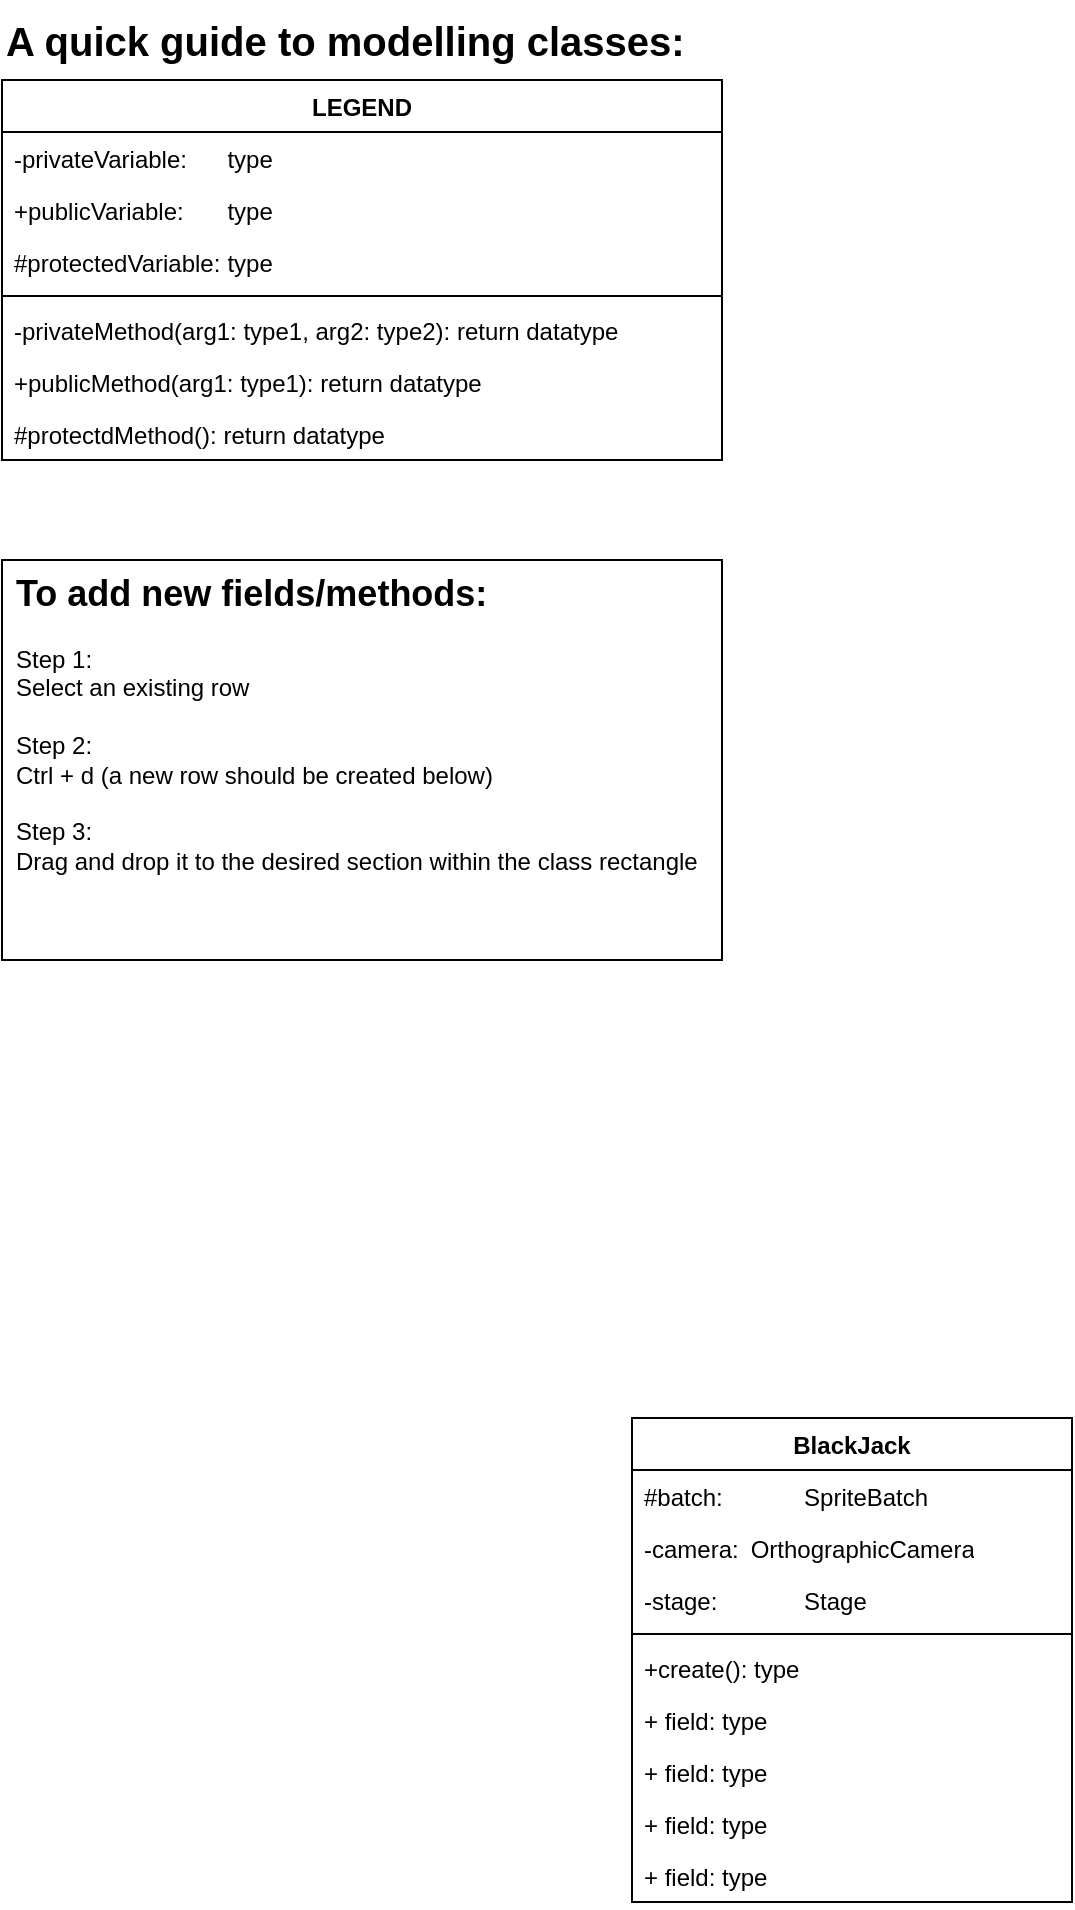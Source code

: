 <mxfile version="23.1.1" type="github">
  <diagram name="Page-1" id="Page-1">
    <mxGraphModel dx="566" dy="1899" grid="1" gridSize="10" guides="1" tooltips="1" connect="1" arrows="1" fold="1" page="1" pageScale="1" pageWidth="850" pageHeight="1100" math="0" shadow="0">
      <root>
        <mxCell id="0" />
        <mxCell id="1" parent="0" />
        <mxCell id="ZwjxmLsWONRCJk5sENwH-82" value="BlackJack" style="swimlane;fontStyle=1;align=center;verticalAlign=top;childLayout=stackLayout;horizontal=1;startSize=26;horizontalStack=0;resizeParent=1;resizeParentMax=0;resizeLast=0;collapsible=1;marginBottom=0;whiteSpace=wrap;html=1;" vertex="1" parent="1">
          <mxGeometry x="315" y="429" width="220" height="242" as="geometry" />
        </mxCell>
        <mxCell id="ZwjxmLsWONRCJk5sENwH-83" value="#batch:&lt;span style=&quot;white-space: pre;&quot;&gt;&#x9;&lt;/span&gt;&lt;span style=&quot;white-space: pre;&quot;&gt;&#x9;&lt;/span&gt;SpriteBatch" style="text;strokeColor=none;fillColor=none;align=left;verticalAlign=top;spacingLeft=4;spacingRight=4;overflow=hidden;rotatable=0;points=[[0,0.5],[1,0.5]];portConstraint=eastwest;whiteSpace=wrap;html=1;" vertex="1" parent="ZwjxmLsWONRCJk5sENwH-82">
          <mxGeometry y="26" width="220" height="26" as="geometry" />
        </mxCell>
        <mxCell id="ZwjxmLsWONRCJk5sENwH-85" value="-camera:&lt;span style=&quot;white-space: pre;&quot;&gt;&#x9;&lt;/span&gt;OrthographicCamera" style="text;strokeColor=none;fillColor=none;align=left;verticalAlign=top;spacingLeft=4;spacingRight=4;overflow=hidden;rotatable=0;points=[[0,0.5],[1,0.5]];portConstraint=eastwest;whiteSpace=wrap;html=1;" vertex="1" parent="ZwjxmLsWONRCJk5sENwH-82">
          <mxGeometry y="52" width="220" height="26" as="geometry" />
        </mxCell>
        <mxCell id="ZwjxmLsWONRCJk5sENwH-86" value="-stage:&lt;span style=&quot;white-space: pre;&quot;&gt;&#x9;&lt;/span&gt;&lt;span style=&quot;white-space: pre;&quot;&gt;&#x9;&lt;/span&gt;Stage" style="text;strokeColor=none;fillColor=none;align=left;verticalAlign=top;spacingLeft=4;spacingRight=4;overflow=hidden;rotatable=0;points=[[0,0.5],[1,0.5]];portConstraint=eastwest;whiteSpace=wrap;html=1;" vertex="1" parent="ZwjxmLsWONRCJk5sENwH-82">
          <mxGeometry y="78" width="220" height="26" as="geometry" />
        </mxCell>
        <mxCell id="ZwjxmLsWONRCJk5sENwH-84" value="" style="line;strokeWidth=1;fillColor=none;align=left;verticalAlign=middle;spacingTop=-1;spacingLeft=3;spacingRight=3;rotatable=0;labelPosition=right;points=[];portConstraint=eastwest;strokeColor=inherit;" vertex="1" parent="ZwjxmLsWONRCJk5sENwH-82">
          <mxGeometry y="104" width="220" height="8" as="geometry" />
        </mxCell>
        <mxCell id="ZwjxmLsWONRCJk5sENwH-87" value="+create(): type" style="text;strokeColor=none;fillColor=none;align=left;verticalAlign=top;spacingLeft=4;spacingRight=4;overflow=hidden;rotatable=0;points=[[0,0.5],[1,0.5]];portConstraint=eastwest;whiteSpace=wrap;html=1;" vertex="1" parent="ZwjxmLsWONRCJk5sENwH-82">
          <mxGeometry y="112" width="220" height="26" as="geometry" />
        </mxCell>
        <mxCell id="ZwjxmLsWONRCJk5sENwH-88" value="+ field: type" style="text;strokeColor=none;fillColor=none;align=left;verticalAlign=top;spacingLeft=4;spacingRight=4;overflow=hidden;rotatable=0;points=[[0,0.5],[1,0.5]];portConstraint=eastwest;whiteSpace=wrap;html=1;" vertex="1" parent="ZwjxmLsWONRCJk5sENwH-82">
          <mxGeometry y="138" width="220" height="26" as="geometry" />
        </mxCell>
        <mxCell id="ZwjxmLsWONRCJk5sENwH-89" value="+ field: type" style="text;strokeColor=none;fillColor=none;align=left;verticalAlign=top;spacingLeft=4;spacingRight=4;overflow=hidden;rotatable=0;points=[[0,0.5],[1,0.5]];portConstraint=eastwest;whiteSpace=wrap;html=1;" vertex="1" parent="ZwjxmLsWONRCJk5sENwH-82">
          <mxGeometry y="164" width="220" height="26" as="geometry" />
        </mxCell>
        <mxCell id="ZwjxmLsWONRCJk5sENwH-90" value="+ field: type" style="text;strokeColor=none;fillColor=none;align=left;verticalAlign=top;spacingLeft=4;spacingRight=4;overflow=hidden;rotatable=0;points=[[0,0.5],[1,0.5]];portConstraint=eastwest;whiteSpace=wrap;html=1;" vertex="1" parent="ZwjxmLsWONRCJk5sENwH-82">
          <mxGeometry y="190" width="220" height="26" as="geometry" />
        </mxCell>
        <mxCell id="ZwjxmLsWONRCJk5sENwH-91" value="+ field: type" style="text;strokeColor=none;fillColor=none;align=left;verticalAlign=top;spacingLeft=4;spacingRight=4;overflow=hidden;rotatable=0;points=[[0,0.5],[1,0.5]];portConstraint=eastwest;whiteSpace=wrap;html=1;" vertex="1" parent="ZwjxmLsWONRCJk5sENwH-82">
          <mxGeometry y="216" width="220" height="26" as="geometry" />
        </mxCell>
        <mxCell id="ZwjxmLsWONRCJk5sENwH-92" value="LEGEND" style="swimlane;fontStyle=1;align=center;verticalAlign=top;childLayout=stackLayout;horizontal=1;startSize=26;horizontalStack=0;resizeParent=1;resizeParentMax=0;resizeLast=0;collapsible=1;marginBottom=0;whiteSpace=wrap;html=1;labelBackgroundColor=default;" vertex="1" parent="1">
          <mxGeometry y="-240" width="360" height="190" as="geometry" />
        </mxCell>
        <mxCell id="ZwjxmLsWONRCJk5sENwH-94" value="-privateVariable:&lt;span style=&quot;white-space: pre;&quot;&gt;&#x9;&lt;/span&gt;type" style="text;strokeColor=none;fillColor=none;align=left;verticalAlign=top;spacingLeft=4;spacingRight=4;overflow=hidden;rotatable=0;points=[[0,0.5],[1,0.5]];portConstraint=eastwest;whiteSpace=wrap;html=1;" vertex="1" parent="ZwjxmLsWONRCJk5sENwH-92">
          <mxGeometry y="26" width="360" height="26" as="geometry" />
        </mxCell>
        <mxCell id="ZwjxmLsWONRCJk5sENwH-102" value="+publicVariable:&lt;span style=&quot;white-space: pre;&quot;&gt;&#x9;&lt;/span&gt;type" style="text;strokeColor=none;fillColor=none;align=left;verticalAlign=top;spacingLeft=4;spacingRight=4;overflow=hidden;rotatable=0;points=[[0,0.5],[1,0.5]];portConstraint=eastwest;whiteSpace=wrap;html=1;" vertex="1" parent="ZwjxmLsWONRCJk5sENwH-92">
          <mxGeometry y="52" width="360" height="26" as="geometry" />
        </mxCell>
        <mxCell id="ZwjxmLsWONRCJk5sENwH-103" value="#protectedVariable:&lt;span style=&quot;white-space: pre;&quot;&gt;&#x9;&lt;/span&gt;type" style="text;strokeColor=none;fillColor=none;align=left;verticalAlign=top;spacingLeft=4;spacingRight=4;overflow=hidden;rotatable=0;points=[[0,0.5],[1,0.5]];portConstraint=eastwest;whiteSpace=wrap;html=1;" vertex="1" parent="ZwjxmLsWONRCJk5sENwH-92">
          <mxGeometry y="78" width="360" height="26" as="geometry" />
        </mxCell>
        <mxCell id="ZwjxmLsWONRCJk5sENwH-96" value="" style="line;strokeWidth=1;fillColor=none;align=left;verticalAlign=middle;spacingTop=-1;spacingLeft=3;spacingRight=3;rotatable=0;labelPosition=right;points=[];portConstraint=eastwest;strokeColor=inherit;" vertex="1" parent="ZwjxmLsWONRCJk5sENwH-92">
          <mxGeometry y="104" width="360" height="8" as="geometry" />
        </mxCell>
        <mxCell id="ZwjxmLsWONRCJk5sENwH-97" value="-privateMethod(arg1: type1, arg2: type2): return datatype" style="text;strokeColor=none;fillColor=none;align=left;verticalAlign=top;spacingLeft=4;spacingRight=4;overflow=hidden;rotatable=0;points=[[0,0.5],[1,0.5]];portConstraint=eastwest;whiteSpace=wrap;html=1;" vertex="1" parent="ZwjxmLsWONRCJk5sENwH-92">
          <mxGeometry y="112" width="360" height="26" as="geometry" />
        </mxCell>
        <mxCell id="ZwjxmLsWONRCJk5sENwH-104" value="+publicMethod(arg1: type1): return datatype" style="text;strokeColor=none;fillColor=none;align=left;verticalAlign=top;spacingLeft=4;spacingRight=4;overflow=hidden;rotatable=0;points=[[0,0.5],[1,0.5]];portConstraint=eastwest;whiteSpace=wrap;html=1;" vertex="1" parent="ZwjxmLsWONRCJk5sENwH-92">
          <mxGeometry y="138" width="360" height="26" as="geometry" />
        </mxCell>
        <mxCell id="ZwjxmLsWONRCJk5sENwH-105" value="#protectdMethod(): return datatype" style="text;strokeColor=none;fillColor=none;align=left;verticalAlign=top;spacingLeft=4;spacingRight=4;overflow=hidden;rotatable=0;points=[[0,0.5],[1,0.5]];portConstraint=eastwest;whiteSpace=wrap;html=1;" vertex="1" parent="ZwjxmLsWONRCJk5sENwH-92">
          <mxGeometry y="164" width="360" height="26" as="geometry" />
        </mxCell>
        <mxCell id="ZwjxmLsWONRCJk5sENwH-106" value="&lt;font size=&quot;1&quot; style=&quot;&quot;&gt;&lt;b style=&quot;font-size: 20px;&quot;&gt;A quick guide to modelling classes:&lt;/b&gt;&lt;/font&gt;" style="text;html=1;strokeColor=none;fillColor=none;align=left;verticalAlign=middle;whiteSpace=wrap;rounded=0;" vertex="1" parent="1">
          <mxGeometry y="-280" width="360" height="40" as="geometry" />
        </mxCell>
        <mxCell id="ZwjxmLsWONRCJk5sENwH-108" value="&lt;font style=&quot;&quot;&gt;&lt;b style=&quot;&quot;&gt;&lt;font style=&quot;font-size: 18px;&quot;&gt;To add new fields/methods:&lt;/font&gt;&lt;/b&gt;&lt;br&gt;&lt;br&gt;Step 1:&lt;br&gt;Select an existing row&lt;br&gt;&lt;br&gt;Step 2:&lt;br&gt;Ctrl + d (a new row should be created below)&lt;br&gt;&lt;br&gt;Step 3:&lt;br&gt;Drag and drop it to the desired section within the class rectangle&lt;br&gt;&lt;/font&gt;" style="text;html=1;strokeColor=default;fillColor=none;align=left;verticalAlign=top;whiteSpace=wrap;rounded=0;strokeWidth=1;spacingLeft=5;spacingBottom=5;spacingRight=5;labelBackgroundColor=default;" vertex="1" parent="1">
          <mxGeometry width="360" height="200" as="geometry" />
        </mxCell>
      </root>
    </mxGraphModel>
  </diagram>
</mxfile>
